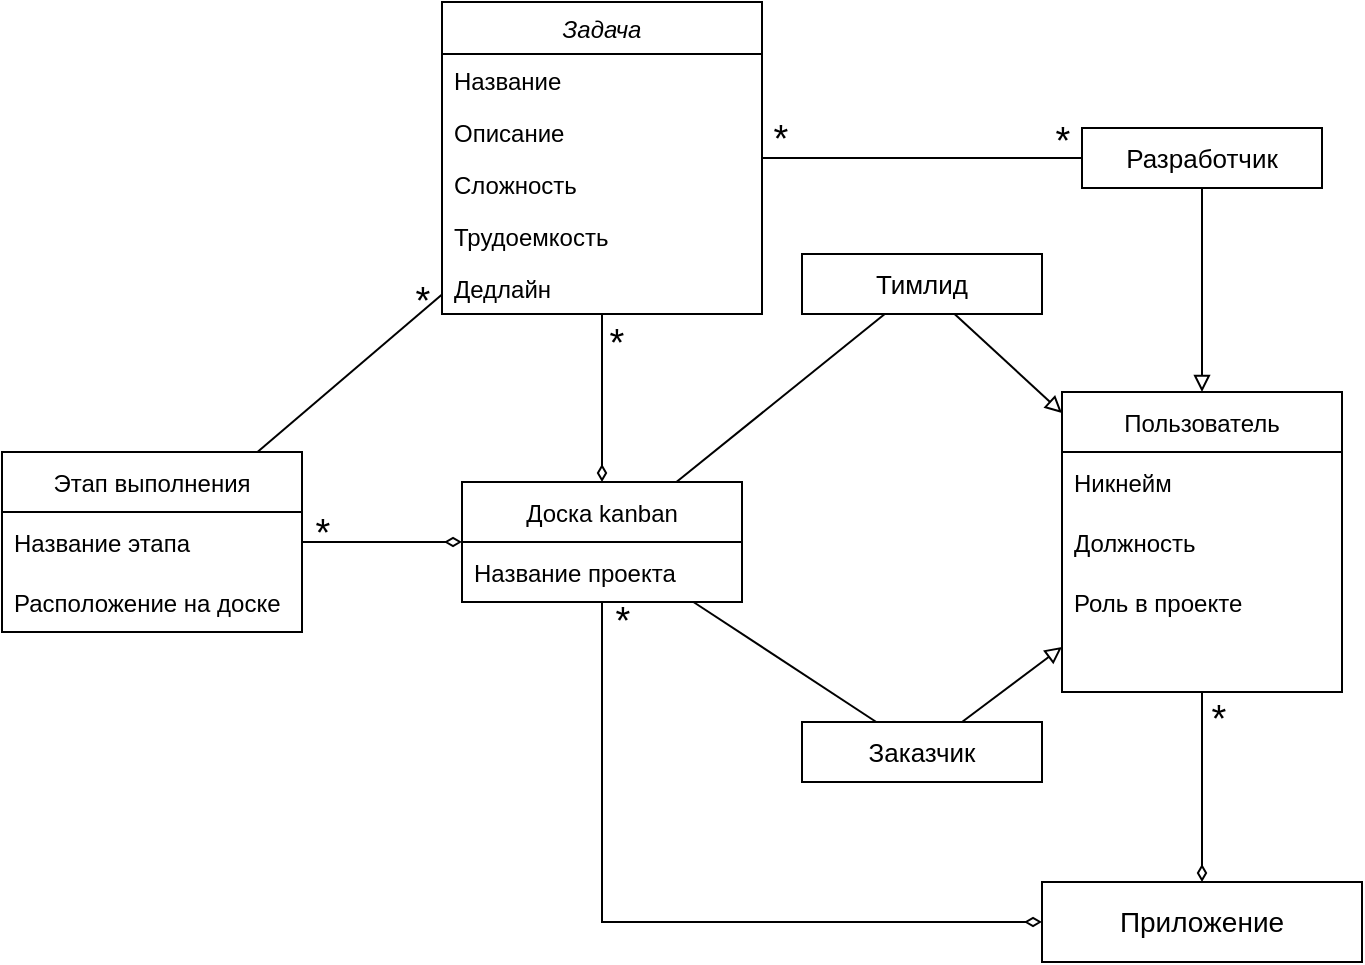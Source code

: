 <mxfile version="20.3.0" type="device"><diagram id="C5RBs43oDa-KdzZeNtuy" name="Page-1"><mxGraphModel dx="1102" dy="1025" grid="1" gridSize="10" guides="1" tooltips="1" connect="1" arrows="1" fold="1" page="1" pageScale="1" pageWidth="827" pageHeight="1169" math="0" shadow="0"><root><mxCell id="WIyWlLk6GJQsqaUBKTNV-0"/><mxCell id="WIyWlLk6GJQsqaUBKTNV-1" parent="WIyWlLk6GJQsqaUBKTNV-0"/><mxCell id="zkfFHV4jXpPFQw0GAbJ--0" value="Задача" style="swimlane;fontStyle=2;align=center;verticalAlign=top;childLayout=stackLayout;horizontal=1;startSize=26;horizontalStack=0;resizeParent=1;resizeLast=0;collapsible=1;marginBottom=0;rounded=0;shadow=0;strokeWidth=1;comic=0;" parent="WIyWlLk6GJQsqaUBKTNV-1" vertex="1"><mxGeometry x="220" y="120" width="160" height="156" as="geometry"><mxRectangle x="230" y="140" width="160" height="26" as="alternateBounds"/></mxGeometry></mxCell><mxCell id="zkfFHV4jXpPFQw0GAbJ--1" value="Название" style="text;align=left;verticalAlign=top;spacingLeft=4;spacingRight=4;overflow=hidden;rotatable=0;points=[[0,0.5],[1,0.5]];portConstraint=eastwest;" parent="zkfFHV4jXpPFQw0GAbJ--0" vertex="1"><mxGeometry y="26" width="160" height="26" as="geometry"/></mxCell><mxCell id="zkfFHV4jXpPFQw0GAbJ--2" value="Описание" style="text;align=left;verticalAlign=top;spacingLeft=4;spacingRight=4;overflow=hidden;rotatable=0;points=[[0,0.5],[1,0.5]];portConstraint=eastwest;rounded=0;shadow=0;html=0;" parent="zkfFHV4jXpPFQw0GAbJ--0" vertex="1"><mxGeometry y="52" width="160" height="26" as="geometry"/></mxCell><mxCell id="zkfFHV4jXpPFQw0GAbJ--3" value="Сложность" style="text;align=left;verticalAlign=top;spacingLeft=4;spacingRight=4;overflow=hidden;rotatable=0;points=[[0,0.5],[1,0.5]];portConstraint=eastwest;rounded=0;shadow=0;html=0;" parent="zkfFHV4jXpPFQw0GAbJ--0" vertex="1"><mxGeometry y="78" width="160" height="26" as="geometry"/></mxCell><mxCell id="zs4THh8RApDGGCjL04YU-1" value="Трудоемкость" style="text;align=left;verticalAlign=top;spacingLeft=4;spacingRight=4;overflow=hidden;rotatable=0;points=[[0,0.5],[1,0.5]];portConstraint=eastwest;rounded=0;shadow=0;html=0;" parent="zkfFHV4jXpPFQw0GAbJ--0" vertex="1"><mxGeometry y="104" width="160" height="26" as="geometry"/></mxCell><mxCell id="zs4THh8RApDGGCjL04YU-23" value="Дедлайн" style="text;align=left;verticalAlign=top;spacingLeft=4;spacingRight=4;overflow=hidden;rotatable=0;points=[[0,0.5],[1,0.5]];portConstraint=eastwest;rounded=0;shadow=0;html=0;" parent="zkfFHV4jXpPFQw0GAbJ--0" vertex="1"><mxGeometry y="130" width="160" height="26" as="geometry"/></mxCell><mxCell id="zs4THh8RApDGGCjL04YU-3" value="Доска kanban" style="swimlane;fontStyle=0;childLayout=stackLayout;horizontal=1;startSize=30;horizontalStack=0;resizeParent=1;resizeParentMax=0;resizeLast=0;collapsible=1;marginBottom=0;comic=0;" parent="WIyWlLk6GJQsqaUBKTNV-1" vertex="1"><mxGeometry x="230" y="360" width="140" height="60" as="geometry"/></mxCell><mxCell id="zs4THh8RApDGGCjL04YU-4" value="Название проекта" style="text;strokeColor=none;fillColor=none;align=left;verticalAlign=middle;spacingLeft=4;spacingRight=4;overflow=hidden;points=[[0,0.5],[1,0.5]];portConstraint=eastwest;rotatable=0;comic=0;" parent="zs4THh8RApDGGCjL04YU-3" vertex="1"><mxGeometry y="30" width="140" height="30" as="geometry"/></mxCell><mxCell id="zs4THh8RApDGGCjL04YU-7" value="" style="endArrow=none;html=1;rounded=0;exitX=0.5;exitY=0;exitDx=0;exitDy=0;flowAnimation=0;startArrow=diamondThin;startFill=0;endFill=0;" parent="WIyWlLk6GJQsqaUBKTNV-1" source="zs4THh8RApDGGCjL04YU-3" target="zkfFHV4jXpPFQw0GAbJ--0" edge="1"><mxGeometry width="50" height="50" relative="1" as="geometry"><mxPoint x="450" y="300" as="sourcePoint"/><mxPoint x="500" y="250" as="targetPoint"/></mxGeometry></mxCell><mxCell id="zs4THh8RApDGGCjL04YU-8" value="*" style="edgeLabel;html=1;align=center;verticalAlign=middle;resizable=0;points=[];fontSize=19;" parent="zs4THh8RApDGGCjL04YU-7" vertex="1" connectable="0"><mxGeometry x="-0.188" relative="1" as="geometry"><mxPoint x="7" y="-35" as="offset"/></mxGeometry></mxCell><mxCell id="zs4THh8RApDGGCjL04YU-18" value="Пользователь" style="swimlane;fontStyle=0;childLayout=stackLayout;horizontal=1;startSize=30;horizontalStack=0;resizeParent=1;resizeParentMax=0;resizeLast=0;collapsible=1;marginBottom=0;comic=0;" parent="WIyWlLk6GJQsqaUBKTNV-1" vertex="1"><mxGeometry x="530" y="315" width="140" height="150" as="geometry"/></mxCell><mxCell id="zs4THh8RApDGGCjL04YU-19" value="Никнейм" style="text;strokeColor=none;fillColor=none;align=left;verticalAlign=middle;spacingLeft=4;spacingRight=4;overflow=hidden;points=[[0,0.5],[1,0.5]];portConstraint=eastwest;rotatable=0;comic=0;" parent="zs4THh8RApDGGCjL04YU-18" vertex="1"><mxGeometry y="30" width="140" height="30" as="geometry"/></mxCell><mxCell id="zs4THh8RApDGGCjL04YU-22" value="Должность" style="text;strokeColor=none;fillColor=none;align=left;verticalAlign=middle;spacingLeft=4;spacingRight=4;overflow=hidden;points=[[0,0.5],[1,0.5]];portConstraint=eastwest;rotatable=0;comic=0;" parent="zs4THh8RApDGGCjL04YU-18" vertex="1"><mxGeometry y="60" width="140" height="30" as="geometry"/></mxCell><mxCell id="zs4THh8RApDGGCjL04YU-21" value="Роль в проекте" style="text;strokeColor=none;fillColor=none;align=left;verticalAlign=middle;spacingLeft=4;spacingRight=4;overflow=hidden;points=[[0,0.5],[1,0.5]];portConstraint=eastwest;rotatable=0;comic=0;" parent="zs4THh8RApDGGCjL04YU-18" vertex="1"><mxGeometry y="90" width="140" height="30" as="geometry"/></mxCell><mxCell id="zs4THh8RApDGGCjL04YU-20" style="text;strokeColor=none;fillColor=none;align=left;verticalAlign=middle;spacingLeft=4;spacingRight=4;overflow=hidden;points=[[0,0.5],[1,0.5]];portConstraint=eastwest;rotatable=0;comic=0;" parent="zs4THh8RApDGGCjL04YU-18" vertex="1"><mxGeometry y="120" width="140" height="30" as="geometry"/></mxCell><mxCell id="zs4THh8RApDGGCjL04YU-29" value="Тимлид" style="rounded=0;whiteSpace=wrap;html=1;comic=0;fontSize=13;" parent="WIyWlLk6GJQsqaUBKTNV-1" vertex="1"><mxGeometry x="400" y="246" width="120" height="30" as="geometry"/></mxCell><mxCell id="zs4THh8RApDGGCjL04YU-30" value="" style="endArrow=none;html=1;rounded=0;fontSize=13;startArrow=block;startFill=0;" parent="WIyWlLk6GJQsqaUBKTNV-1" source="zs4THh8RApDGGCjL04YU-18" target="zs4THh8RApDGGCjL04YU-29" edge="1"><mxGeometry width="50" height="50" relative="1" as="geometry"><mxPoint x="460" y="310" as="sourcePoint"/><mxPoint x="510" y="260" as="targetPoint"/></mxGeometry></mxCell><mxCell id="zs4THh8RApDGGCjL04YU-31" value="" style="endArrow=none;html=1;rounded=0;fontSize=13;" parent="WIyWlLk6GJQsqaUBKTNV-1" source="zs4THh8RApDGGCjL04YU-3" target="zs4THh8RApDGGCjL04YU-29" edge="1"><mxGeometry width="50" height="50" relative="1" as="geometry"><mxPoint x="430" y="310" as="sourcePoint"/><mxPoint x="480" y="260" as="targetPoint"/></mxGeometry></mxCell><mxCell id="zs4THh8RApDGGCjL04YU-32" value="Заказчик" style="rounded=0;whiteSpace=wrap;html=1;comic=0;fontSize=13;" parent="WIyWlLk6GJQsqaUBKTNV-1" vertex="1"><mxGeometry x="400" y="480" width="120" height="30" as="geometry"/></mxCell><mxCell id="zs4THh8RApDGGCjL04YU-33" value="" style="endArrow=none;html=1;rounded=0;fontSize=13;" parent="WIyWlLk6GJQsqaUBKTNV-1" source="zs4THh8RApDGGCjL04YU-32" target="zs4THh8RApDGGCjL04YU-3" edge="1"><mxGeometry width="50" height="50" relative="1" as="geometry"><mxPoint x="430" y="440" as="sourcePoint"/><mxPoint x="480" y="390" as="targetPoint"/></mxGeometry></mxCell><mxCell id="zs4THh8RApDGGCjL04YU-34" value="" style="endArrow=none;html=1;rounded=0;fontSize=13;startArrow=block;startFill=0;" parent="WIyWlLk6GJQsqaUBKTNV-1" source="zs4THh8RApDGGCjL04YU-18" target="zs4THh8RApDGGCjL04YU-32" edge="1"><mxGeometry width="50" height="50" relative="1" as="geometry"><mxPoint x="586.667" y="240" as="sourcePoint"/><mxPoint x="546.667" y="150" as="targetPoint"/></mxGeometry></mxCell><mxCell id="zs4THh8RApDGGCjL04YU-35" value="Этап выполнения" style="swimlane;fontStyle=0;childLayout=stackLayout;horizontal=1;startSize=30;horizontalStack=0;resizeParent=1;resizeParentMax=0;resizeLast=0;collapsible=1;marginBottom=0;comic=0;" parent="WIyWlLk6GJQsqaUBKTNV-1" vertex="1"><mxGeometry y="345" width="150" height="90" as="geometry"/></mxCell><mxCell id="zs4THh8RApDGGCjL04YU-36" value="Название этапа" style="text;strokeColor=none;fillColor=none;align=left;verticalAlign=middle;spacingLeft=4;spacingRight=4;overflow=hidden;points=[[0,0.5],[1,0.5]];portConstraint=eastwest;rotatable=0;comic=0;" parent="zs4THh8RApDGGCjL04YU-35" vertex="1"><mxGeometry y="30" width="150" height="30" as="geometry"/></mxCell><mxCell id="zs4THh8RApDGGCjL04YU-37" value="Расположение на доске" style="text;strokeColor=none;fillColor=none;align=left;verticalAlign=middle;spacingLeft=4;spacingRight=4;overflow=hidden;points=[[0,0.5],[1,0.5]];portConstraint=eastwest;rotatable=0;comic=0;" parent="zs4THh8RApDGGCjL04YU-35" vertex="1"><mxGeometry y="60" width="150" height="30" as="geometry"/></mxCell><mxCell id="zs4THh8RApDGGCjL04YU-38" value="" style="endArrow=none;html=1;rounded=0;flowAnimation=0;startArrow=diamondThin;startFill=0;endFill=0;" parent="WIyWlLk6GJQsqaUBKTNV-1" source="zs4THh8RApDGGCjL04YU-3" target="zs4THh8RApDGGCjL04YU-35" edge="1"><mxGeometry width="50" height="50" relative="1" as="geometry"><mxPoint x="310.0" y="370" as="sourcePoint"/><mxPoint x="310.0" y="286" as="targetPoint"/></mxGeometry></mxCell><mxCell id="zs4THh8RApDGGCjL04YU-39" value="*" style="edgeLabel;html=1;align=center;verticalAlign=middle;resizable=0;points=[];fontSize=19;labelBackgroundColor=none;" parent="zs4THh8RApDGGCjL04YU-38" vertex="1" connectable="0"><mxGeometry x="-0.188" relative="1" as="geometry"><mxPoint x="-38" y="-4" as="offset"/></mxGeometry></mxCell><mxCell id="zs4THh8RApDGGCjL04YU-40" value="*" style="endArrow=none;html=1;rounded=0;fontSize=19;endFill=0;labelBackgroundColor=none;" parent="WIyWlLk6GJQsqaUBKTNV-1" source="zs4THh8RApDGGCjL04YU-35" target="zkfFHV4jXpPFQw0GAbJ--0" edge="1"><mxGeometry x="0.835" y="4" width="50" height="50" relative="1" as="geometry"><mxPoint x="270" y="350" as="sourcePoint"/><mxPoint x="320" y="300" as="targetPoint"/><mxPoint as="offset"/></mxGeometry></mxCell><mxCell id="zs4THh8RApDGGCjL04YU-41" value="Разработчик" style="rounded=0;whiteSpace=wrap;html=1;comic=0;fontSize=13;" parent="WIyWlLk6GJQsqaUBKTNV-1" vertex="1"><mxGeometry x="540" y="183" width="120" height="30" as="geometry"/></mxCell><mxCell id="zs4THh8RApDGGCjL04YU-43" value="" style="endArrow=none;html=1;rounded=0;fontSize=13;startArrow=block;startFill=0;entryX=0.5;entryY=1;entryDx=0;entryDy=0;exitX=0.5;exitY=0;exitDx=0;exitDy=0;" parent="WIyWlLk6GJQsqaUBKTNV-1" source="zs4THh8RApDGGCjL04YU-18" target="zs4THh8RApDGGCjL04YU-41" edge="1"><mxGeometry width="50" height="50" relative="1" as="geometry"><mxPoint x="540" y="335.5" as="sourcePoint"/><mxPoint x="486.279" y="286" as="targetPoint"/></mxGeometry></mxCell><mxCell id="zs4THh8RApDGGCjL04YU-44" value="*" style="endArrow=none;html=1;rounded=0;fontSize=19;endFill=0;labelBackgroundColor=none;" parent="WIyWlLk6GJQsqaUBKTNV-1" source="zkfFHV4jXpPFQw0GAbJ--0" target="zs4THh8RApDGGCjL04YU-41" edge="1"><mxGeometry x="0.875" y="8" width="50" height="50" relative="1" as="geometry"><mxPoint x="137.734" y="355" as="sourcePoint"/><mxPoint x="230" y="276.267" as="targetPoint"/><mxPoint as="offset"/></mxGeometry></mxCell><mxCell id="zs4THh8RApDGGCjL04YU-45" value="*" style="edgeLabel;html=1;align=center;verticalAlign=middle;resizable=0;points=[];fontSize=19;labelBackgroundColor=none;" parent="zs4THh8RApDGGCjL04YU-44" vertex="1" connectable="0"><mxGeometry x="-0.431" y="3" relative="1" as="geometry"><mxPoint x="-37" y="-6" as="offset"/></mxGeometry></mxCell><mxCell id="zs4THh8RApDGGCjL04YU-46" value="Приложение" style="rounded=0;whiteSpace=wrap;html=1;labelBackgroundColor=none;comic=0;fontSize=14;" parent="WIyWlLk6GJQsqaUBKTNV-1" vertex="1"><mxGeometry x="520" y="560" width="160" height="40" as="geometry"/></mxCell><mxCell id="zs4THh8RApDGGCjL04YU-47" value="*" style="endArrow=none;html=1;rounded=0;labelBackgroundColor=none;fontSize=19;endFill=0;startArrow=diamondThin;startFill=0;" parent="WIyWlLk6GJQsqaUBKTNV-1" source="zs4THh8RApDGGCjL04YU-46" target="zs4THh8RApDGGCjL04YU-3" edge="1"><mxGeometry x="0.947" y="-10" width="50" height="50" relative="1" as="geometry"><mxPoint x="330" y="380" as="sourcePoint"/><mxPoint x="380" y="330" as="targetPoint"/><Array as="points"><mxPoint x="300" y="580"/></Array><mxPoint as="offset"/></mxGeometry></mxCell><mxCell id="zs4THh8RApDGGCjL04YU-50" value="" style="endArrow=none;html=1;rounded=0;labelBackgroundColor=none;fontSize=19;startArrow=diamondThin;startFill=0;" parent="WIyWlLk6GJQsqaUBKTNV-1" source="zs4THh8RApDGGCjL04YU-46" target="zs4THh8RApDGGCjL04YU-18" edge="1"><mxGeometry width="50" height="50" relative="1" as="geometry"><mxPoint x="530" y="430" as="sourcePoint"/><mxPoint x="580" y="380" as="targetPoint"/></mxGeometry></mxCell><mxCell id="zs4THh8RApDGGCjL04YU-51" value="*" style="edgeLabel;html=1;align=center;verticalAlign=middle;resizable=0;points=[];fontSize=19;labelBackgroundColor=none;" parent="zs4THh8RApDGGCjL04YU-50" vertex="1" connectable="0"><mxGeometry x="0.243" y="1" relative="1" as="geometry"><mxPoint x="9" y="-22" as="offset"/></mxGeometry></mxCell></root></mxGraphModel></diagram></mxfile>